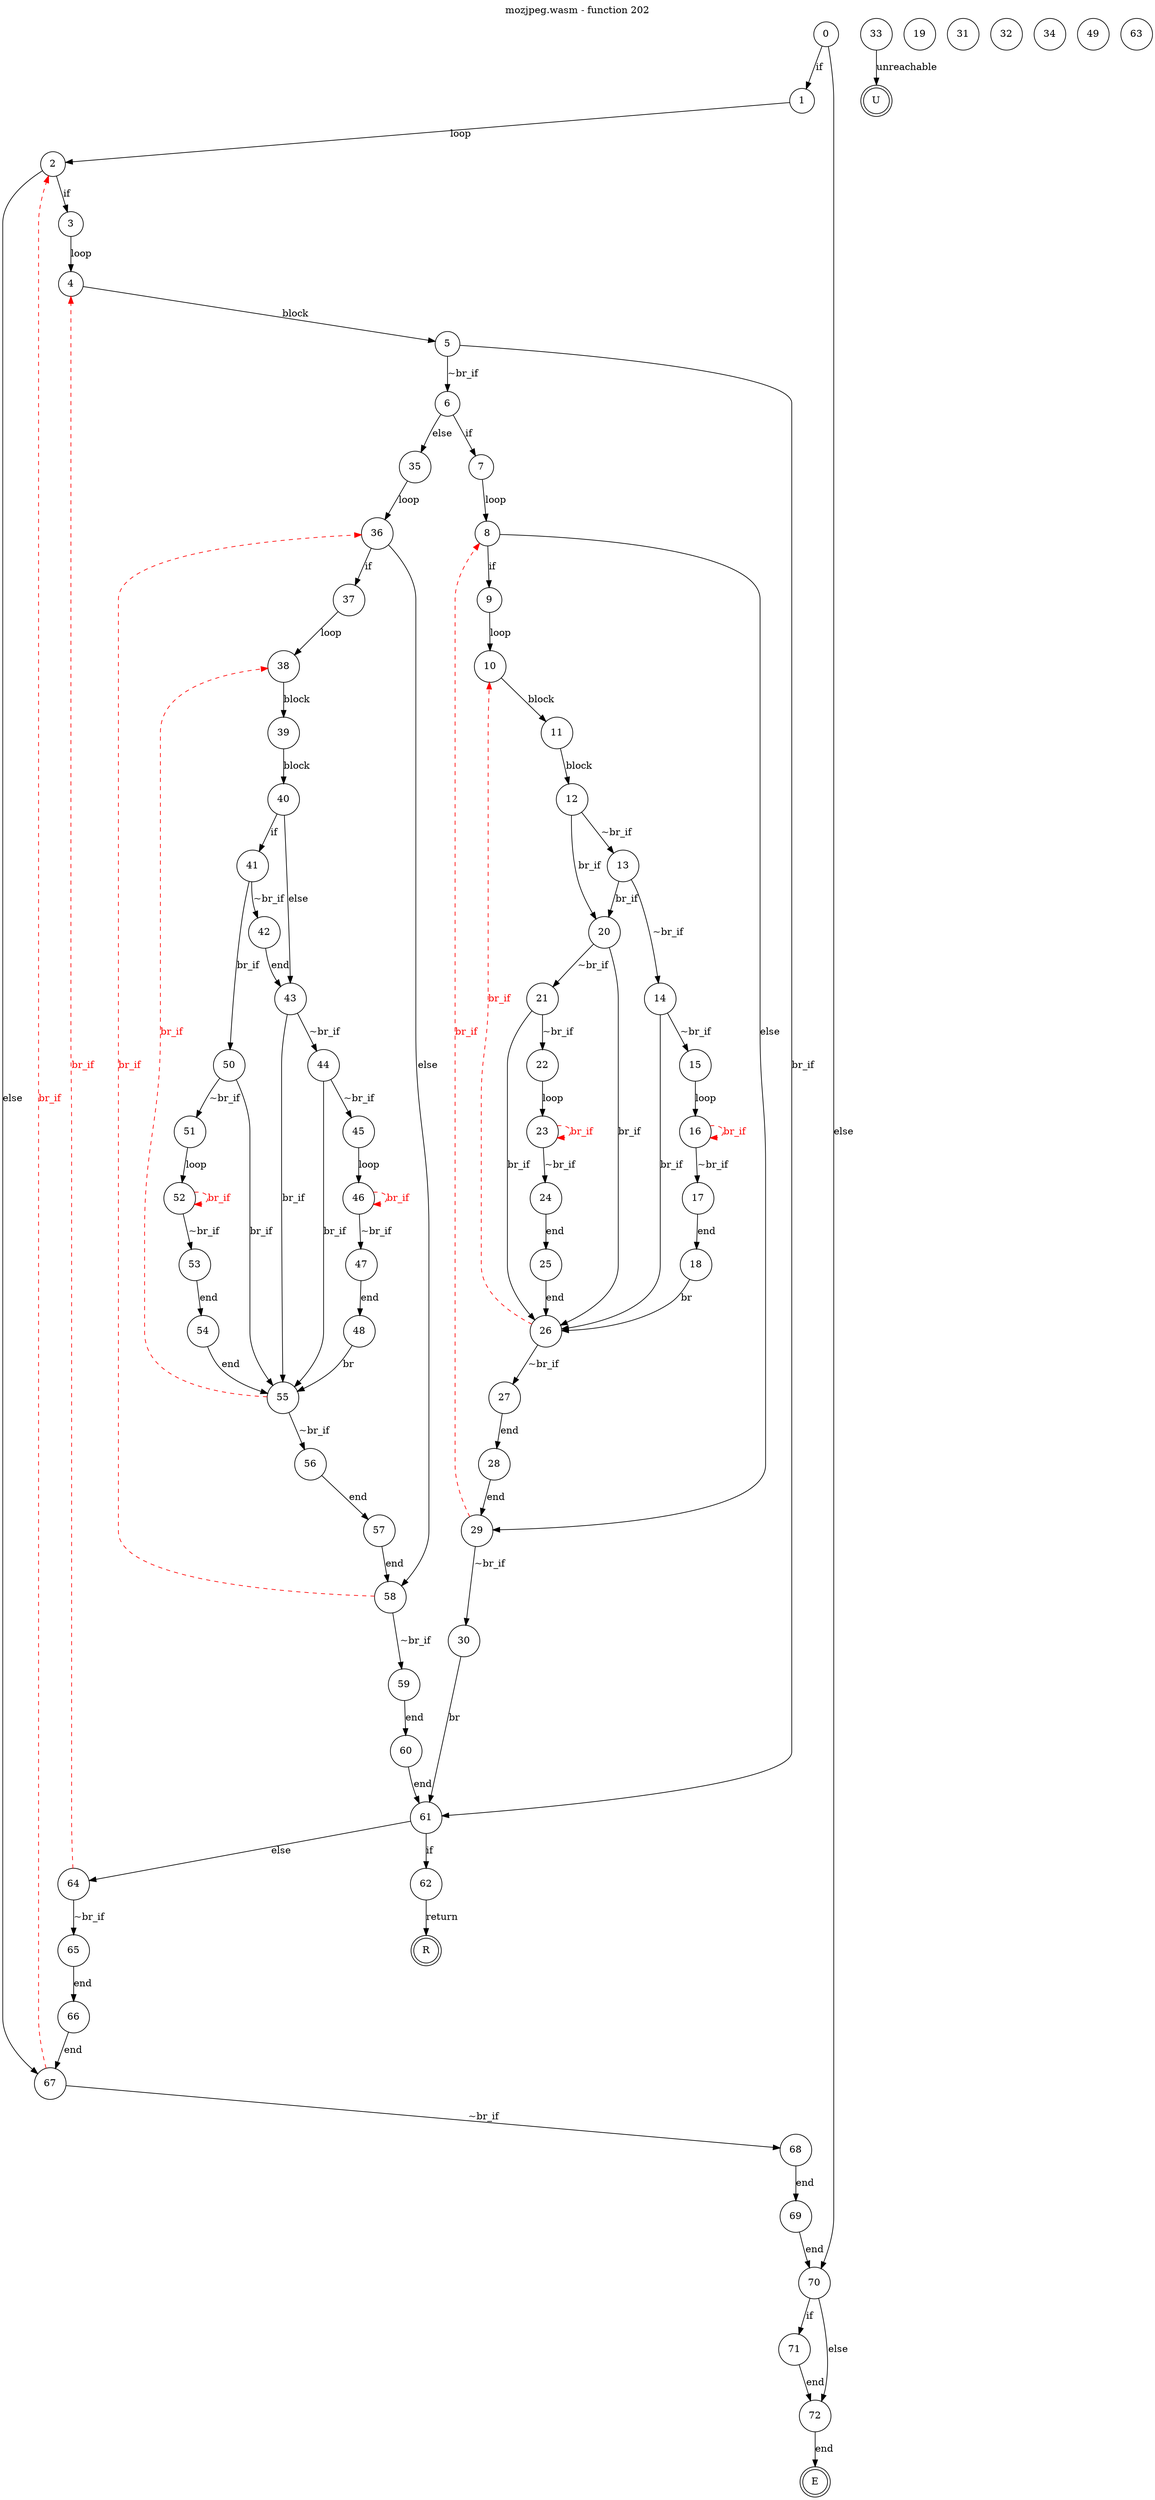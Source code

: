 digraph finite_state_machine {
    label = "mozjpeg.wasm - function 202"
    labelloc =  t
    labelfontsize = 16
    labelfontcolor = black
    labelfontname = "Helvetica"
    node [shape = doublecircle]; E U R ;
node [shape=circle, fontcolor=black, style="", label="0"]0
node [shape=circle, fontcolor=black, style="", label="1"]1
node [shape=circle, fontcolor=black, style="", label="2"]2
node [shape=circle, fontcolor=black, style="", label="3"]3
node [shape=circle, fontcolor=black, style="", label="4"]4
node [shape=circle, fontcolor=black, style="", label="5"]5
node [shape=circle, fontcolor=black, style="", label="6"]6
node [shape=circle, fontcolor=black, style="", label="7"]7
node [shape=circle, fontcolor=black, style="", label="8"]8
node [shape=circle, fontcolor=black, style="", label="9"]9
node [shape=circle, fontcolor=black, style="", label="10"]10
node [shape=circle, fontcolor=black, style="", label="11"]11
node [shape=circle, fontcolor=black, style="", label="12"]12
node [shape=circle, fontcolor=black, style="", label="13"]13
node [shape=circle, fontcolor=black, style="", label="14"]14
node [shape=circle, fontcolor=black, style="", label="15"]15
node [shape=circle, fontcolor=black, style="", label="16"]16
node [shape=circle, fontcolor=black, style="", label="17"]17
node [shape=circle, fontcolor=black, style="", label="18"]18
node [shape=circle, fontcolor=black, style="", label="19"]19
node [shape=circle, fontcolor=black, style="", label="20"]20
node [shape=circle, fontcolor=black, style="", label="21"]21
node [shape=circle, fontcolor=black, style="", label="22"]22
node [shape=circle, fontcolor=black, style="", label="23"]23
node [shape=circle, fontcolor=black, style="", label="24"]24
node [shape=circle, fontcolor=black, style="", label="25"]25
node [shape=circle, fontcolor=black, style="", label="26"]26
node [shape=circle, fontcolor=black, style="", label="27"]27
node [shape=circle, fontcolor=black, style="", label="28"]28
node [shape=circle, fontcolor=black, style="", label="29"]29
node [shape=circle, fontcolor=black, style="", label="30"]30
node [shape=circle, fontcolor=black, style="", label="31"]31
node [shape=circle, fontcolor=black, style="", label="32"]32
node [shape=circle, fontcolor=black, style="", label="33"]33
node [shape=circle, fontcolor=black, style="", label="34"]34
node [shape=circle, fontcolor=black, style="", label="35"]35
node [shape=circle, fontcolor=black, style="", label="36"]36
node [shape=circle, fontcolor=black, style="", label="37"]37
node [shape=circle, fontcolor=black, style="", label="38"]38
node [shape=circle, fontcolor=black, style="", label="39"]39
node [shape=circle, fontcolor=black, style="", label="40"]40
node [shape=circle, fontcolor=black, style="", label="41"]41
node [shape=circle, fontcolor=black, style="", label="42"]42
node [shape=circle, fontcolor=black, style="", label="43"]43
node [shape=circle, fontcolor=black, style="", label="44"]44
node [shape=circle, fontcolor=black, style="", label="45"]45
node [shape=circle, fontcolor=black, style="", label="46"]46
node [shape=circle, fontcolor=black, style="", label="47"]47
node [shape=circle, fontcolor=black, style="", label="48"]48
node [shape=circle, fontcolor=black, style="", label="49"]49
node [shape=circle, fontcolor=black, style="", label="50"]50
node [shape=circle, fontcolor=black, style="", label="51"]51
node [shape=circle, fontcolor=black, style="", label="52"]52
node [shape=circle, fontcolor=black, style="", label="53"]53
node [shape=circle, fontcolor=black, style="", label="54"]54
node [shape=circle, fontcolor=black, style="", label="55"]55
node [shape=circle, fontcolor=black, style="", label="56"]56
node [shape=circle, fontcolor=black, style="", label="57"]57
node [shape=circle, fontcolor=black, style="", label="58"]58
node [shape=circle, fontcolor=black, style="", label="59"]59
node [shape=circle, fontcolor=black, style="", label="60"]60
node [shape=circle, fontcolor=black, style="", label="61"]61
node [shape=circle, fontcolor=black, style="", label="62"]62
node [shape=circle, fontcolor=black, style="", label="63"]63
node [shape=circle, fontcolor=black, style="", label="64"]64
node [shape=circle, fontcolor=black, style="", label="65"]65
node [shape=circle, fontcolor=black, style="", label="66"]66
node [shape=circle, fontcolor=black, style="", label="67"]67
node [shape=circle, fontcolor=black, style="", label="68"]68
node [shape=circle, fontcolor=black, style="", label="69"]69
node [shape=circle, fontcolor=black, style="", label="70"]70
node [shape=circle, fontcolor=black, style="", label="71"]71
node [shape=circle, fontcolor=black, style="", label="72"]72
node [shape=circle, fontcolor=black, style="", label="E"]E
node [shape=circle, fontcolor=black, style="", label="R"]R
node [shape=circle, fontcolor=black, style="", label="U"]U
    0 -> 1[label="if"];
    0 -> 70[label="else"];
    1 -> 2[label="loop"];
    2 -> 3[label="if"];
    2 -> 67[label="else"];
    3 -> 4[label="loop"];
    4 -> 5[label="block"];
    5 -> 6[label="~br_if"];
    5 -> 61[label="br_if"];
    6 -> 7[label="if"];
    6 -> 35[label="else"];
    7 -> 8[label="loop"];
    8 -> 9[label="if"];
    8 -> 29[label="else"];
    9 -> 10[label="loop"];
    10 -> 11[label="block"];
    11 -> 12[label="block"];
    12 -> 13[label="~br_if"];
    12 -> 20[label="br_if"];
    13 -> 14[label="~br_if"];
    13 -> 20[label="br_if"];
    14 -> 15[label="~br_if"];
    14 -> 26[label="br_if"];
    15 -> 16[label="loop"];
    16 -> 17[label="~br_if"];
    16 -> 16[style="dashed" color="red" fontcolor="red" label="br_if"];
    17 -> 18[label="end"];
    18 -> 26[label="br"];
    20 -> 21[label="~br_if"];
    20 -> 26[label="br_if"];
    21 -> 22[label="~br_if"];
    21 -> 26[label="br_if"];
    22 -> 23[label="loop"];
    23 -> 24[label="~br_if"];
    23 -> 23[style="dashed" color="red" fontcolor="red" label="br_if"];
    24 -> 25[label="end"];
    25 -> 26[label="end"];
    26 -> 27[label="~br_if"];
    26 -> 10[style="dashed" color="red" fontcolor="red" label="br_if"];
    27 -> 28[label="end"];
    28 -> 29[label="end"];
    29 -> 30[label="~br_if"];
    29 -> 8[style="dashed" color="red" fontcolor="red" label="br_if"];
    30 -> 61[label="br"];
    33 -> U[label="unreachable"];
    35 -> 36[label="loop"];
    36 -> 37[label="if"];
    36 -> 58[label="else"];
    37 -> 38[label="loop"];
    38 -> 39[label="block"];
    39 -> 40[label="block"];
    40 -> 41[label="if"];
    40 -> 43[label="else"];
    41 -> 42[label="~br_if"];
    41 -> 50[label="br_if"];
    42 -> 43[label="end"];
    43 -> 44[label="~br_if"];
    43 -> 55[label="br_if"];
    44 -> 45[label="~br_if"];
    44 -> 55[label="br_if"];
    45 -> 46[label="loop"];
    46 -> 47[label="~br_if"];
    46 -> 46[style="dashed" color="red" fontcolor="red" label="br_if"];
    47 -> 48[label="end"];
    48 -> 55[label="br"];
    50 -> 51[label="~br_if"];
    50 -> 55[label="br_if"];
    51 -> 52[label="loop"];
    52 -> 53[label="~br_if"];
    52 -> 52[style="dashed" color="red" fontcolor="red" label="br_if"];
    53 -> 54[label="end"];
    54 -> 55[label="end"];
    55 -> 56[label="~br_if"];
    55 -> 38[style="dashed" color="red" fontcolor="red" label="br_if"];
    56 -> 57[label="end"];
    57 -> 58[label="end"];
    58 -> 59[label="~br_if"];
    58 -> 36[style="dashed" color="red" fontcolor="red" label="br_if"];
    59 -> 60[label="end"];
    60 -> 61[label="end"];
    61 -> 62[label="if"];
    61 -> 64[label="else"];
    62 -> R[label="return"];
    64 -> 65[label="~br_if"];
    64 -> 4[style="dashed" color="red" fontcolor="red" label="br_if"];
    65 -> 66[label="end"];
    66 -> 67[label="end"];
    67 -> 68[label="~br_if"];
    67 -> 2[style="dashed" color="red" fontcolor="red" label="br_if"];
    68 -> 69[label="end"];
    69 -> 70[label="end"];
    70 -> 71[label="if"];
    70 -> 72[label="else"];
    71 -> 72[label="end"];
    72 -> E[label="end"];
}
